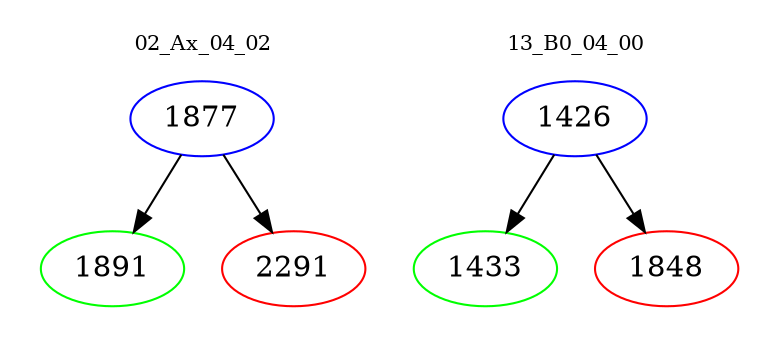 digraph{
subgraph cluster_0 {
color = white
label = "02_Ax_04_02";
fontsize=10;
T0_1877 [label="1877", color="blue"]
T0_1877 -> T0_1891 [color="black"]
T0_1891 [label="1891", color="green"]
T0_1877 -> T0_2291 [color="black"]
T0_2291 [label="2291", color="red"]
}
subgraph cluster_1 {
color = white
label = "13_B0_04_00";
fontsize=10;
T1_1426 [label="1426", color="blue"]
T1_1426 -> T1_1433 [color="black"]
T1_1433 [label="1433", color="green"]
T1_1426 -> T1_1848 [color="black"]
T1_1848 [label="1848", color="red"]
}
}
